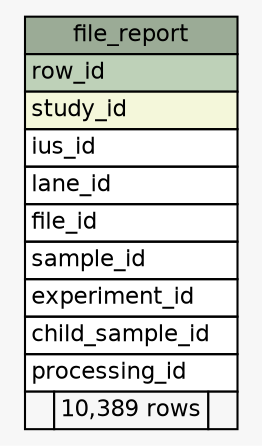 // dot 2.32.0 on Mac OS X 10.8.3
// SchemaSpy rev 590
digraph "file_report" {
  graph [
    rankdir="RL"
    bgcolor="#f7f7f7"
    nodesep="0.18"
    ranksep="0.46"
    fontname="Helvetica"
    fontsize="11"
  ];
  node [
    fontname="Helvetica"
    fontsize="11"
    shape="plaintext"
  ];
  edge [
    arrowsize="0.8"
  ];
  "file_report" [
    label=<
    <TABLE BORDER="0" CELLBORDER="1" CELLSPACING="0" BGCOLOR="#ffffff">
      <TR><TD COLSPAN="3" BGCOLOR="#9bab96" ALIGN="CENTER">file_report</TD></TR>
      <TR><TD PORT="row_id" COLSPAN="3" BGCOLOR="#bed1b8" ALIGN="LEFT">row_id</TD></TR>
      <TR><TD PORT="study_id" COLSPAN="3" BGCOLOR="#f4f7da" ALIGN="LEFT">study_id</TD></TR>
      <TR><TD PORT="ius_id" COLSPAN="3" ALIGN="LEFT">ius_id</TD></TR>
      <TR><TD PORT="lane_id" COLSPAN="3" ALIGN="LEFT">lane_id</TD></TR>
      <TR><TD PORT="file_id" COLSPAN="3" ALIGN="LEFT">file_id</TD></TR>
      <TR><TD PORT="sample_id" COLSPAN="3" ALIGN="LEFT">sample_id</TD></TR>
      <TR><TD PORT="experiment_id" COLSPAN="3" ALIGN="LEFT">experiment_id</TD></TR>
      <TR><TD PORT="child_sample_id" COLSPAN="3" ALIGN="LEFT">child_sample_id</TD></TR>
      <TR><TD PORT="processing_id" COLSPAN="3" ALIGN="LEFT">processing_id</TD></TR>
      <TR><TD ALIGN="LEFT" BGCOLOR="#f7f7f7">  </TD><TD ALIGN="RIGHT" BGCOLOR="#f7f7f7">10,389 rows</TD><TD ALIGN="RIGHT" BGCOLOR="#f7f7f7">  </TD></TR>
    </TABLE>>
    URL="tables/file_report.html"
    tooltip="file_report"
  ];
}
